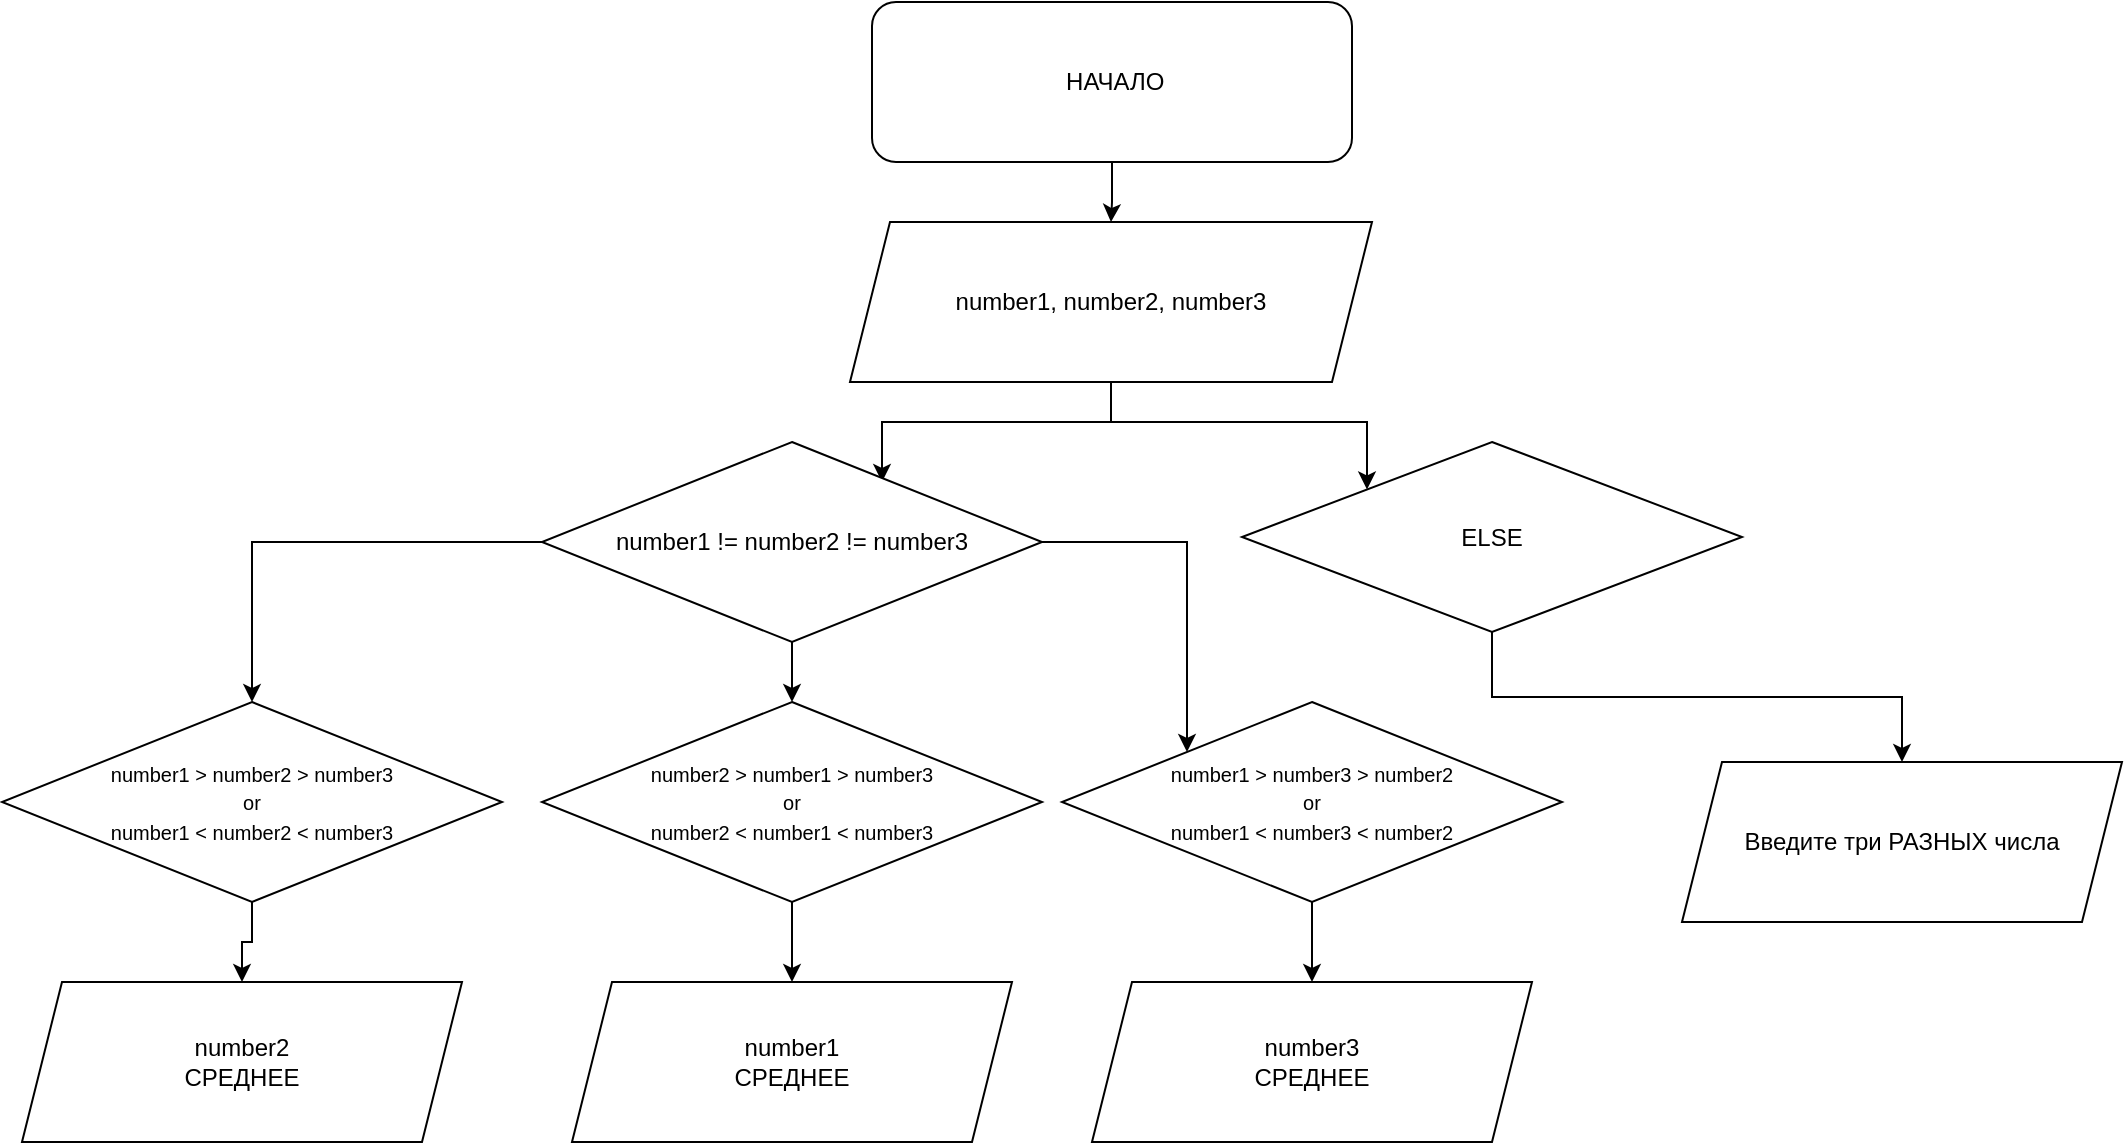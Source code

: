 <mxfile version="14.9.6" type="github">
  <diagram id="Q2XV8MUGSEjQou1wophk" name="Page-1">
    <mxGraphModel dx="1572" dy="762" grid="1" gridSize="10" guides="1" tooltips="1" connect="1" arrows="1" fold="1" page="1" pageScale="1" pageWidth="1169" pageHeight="827" math="0" shadow="0">
      <root>
        <mxCell id="0" />
        <mxCell id="1" parent="0" />
        <mxCell id="If8HnV9fK6iY-Kx1lE8Q-12" value="" style="edgeStyle=orthogonalEdgeStyle;rounded=0;orthogonalLoop=1;jettySize=auto;html=1;" edge="1" parent="1" source="If8HnV9fK6iY-Kx1lE8Q-1" target="If8HnV9fK6iY-Kx1lE8Q-2">
          <mxGeometry relative="1" as="geometry" />
        </mxCell>
        <mxCell id="If8HnV9fK6iY-Kx1lE8Q-1" value="&amp;nbsp;НАЧАЛО" style="rounded=1;whiteSpace=wrap;html=1;" vertex="1" parent="1">
          <mxGeometry x="465" y="40" width="240" height="80" as="geometry" />
        </mxCell>
        <mxCell id="If8HnV9fK6iY-Kx1lE8Q-8" style="edgeStyle=orthogonalEdgeStyle;rounded=0;orthogonalLoop=1;jettySize=auto;html=1;entryX=0.68;entryY=0.2;entryDx=0;entryDy=0;entryPerimeter=0;" edge="1" parent="1" source="If8HnV9fK6iY-Kx1lE8Q-2" target="If8HnV9fK6iY-Kx1lE8Q-3">
          <mxGeometry relative="1" as="geometry" />
        </mxCell>
        <mxCell id="If8HnV9fK6iY-Kx1lE8Q-13" style="edgeStyle=orthogonalEdgeStyle;rounded=0;orthogonalLoop=1;jettySize=auto;html=1;entryX=0;entryY=0;entryDx=0;entryDy=0;" edge="1" parent="1" source="If8HnV9fK6iY-Kx1lE8Q-2" target="If8HnV9fK6iY-Kx1lE8Q-4">
          <mxGeometry relative="1" as="geometry" />
        </mxCell>
        <mxCell id="If8HnV9fK6iY-Kx1lE8Q-2" value="number1, number2, number3" style="shape=parallelogram;perimeter=parallelogramPerimeter;whiteSpace=wrap;html=1;fixedSize=1;" vertex="1" parent="1">
          <mxGeometry x="454" y="150" width="261" height="80" as="geometry" />
        </mxCell>
        <mxCell id="If8HnV9fK6iY-Kx1lE8Q-9" style="edgeStyle=orthogonalEdgeStyle;rounded=0;orthogonalLoop=1;jettySize=auto;html=1;" edge="1" parent="1" source="If8HnV9fK6iY-Kx1lE8Q-3" target="If8HnV9fK6iY-Kx1lE8Q-5">
          <mxGeometry relative="1" as="geometry" />
        </mxCell>
        <mxCell id="If8HnV9fK6iY-Kx1lE8Q-10" value="" style="edgeStyle=orthogonalEdgeStyle;rounded=0;orthogonalLoop=1;jettySize=auto;html=1;" edge="1" parent="1" source="If8HnV9fK6iY-Kx1lE8Q-3" target="If8HnV9fK6iY-Kx1lE8Q-6">
          <mxGeometry relative="1" as="geometry" />
        </mxCell>
        <mxCell id="If8HnV9fK6iY-Kx1lE8Q-11" style="edgeStyle=orthogonalEdgeStyle;rounded=0;orthogonalLoop=1;jettySize=auto;html=1;entryX=0;entryY=0;entryDx=0;entryDy=0;" edge="1" parent="1" source="If8HnV9fK6iY-Kx1lE8Q-3" target="If8HnV9fK6iY-Kx1lE8Q-7">
          <mxGeometry relative="1" as="geometry" />
        </mxCell>
        <mxCell id="If8HnV9fK6iY-Kx1lE8Q-3" value="number1 != number2 != number3" style="rhombus;whiteSpace=wrap;html=1;" vertex="1" parent="1">
          <mxGeometry x="300" y="260" width="250" height="100" as="geometry" />
        </mxCell>
        <mxCell id="If8HnV9fK6iY-Kx1lE8Q-18" style="edgeStyle=orthogonalEdgeStyle;rounded=0;orthogonalLoop=1;jettySize=auto;html=1;entryX=0.5;entryY=0;entryDx=0;entryDy=0;" edge="1" parent="1" source="If8HnV9fK6iY-Kx1lE8Q-4" target="If8HnV9fK6iY-Kx1lE8Q-17">
          <mxGeometry relative="1" as="geometry" />
        </mxCell>
        <mxCell id="If8HnV9fK6iY-Kx1lE8Q-4" value="ELSE" style="rhombus;whiteSpace=wrap;html=1;" vertex="1" parent="1">
          <mxGeometry x="650" y="260" width="250" height="95" as="geometry" />
        </mxCell>
        <mxCell id="If8HnV9fK6iY-Kx1lE8Q-19" value="" style="edgeStyle=orthogonalEdgeStyle;rounded=0;orthogonalLoop=1;jettySize=auto;html=1;" edge="1" parent="1" source="If8HnV9fK6iY-Kx1lE8Q-5" target="If8HnV9fK6iY-Kx1lE8Q-14">
          <mxGeometry relative="1" as="geometry" />
        </mxCell>
        <mxCell id="If8HnV9fK6iY-Kx1lE8Q-5" value="&lt;font style=&quot;font-size: 10px&quot;&gt;number1 &amp;gt; number2 &amp;gt; number3&lt;br&gt;or&lt;br&gt;number1 &amp;lt; number2 &amp;lt; number3&lt;/font&gt;" style="rhombus;whiteSpace=wrap;html=1;" vertex="1" parent="1">
          <mxGeometry x="30" y="390" width="250" height="100" as="geometry" />
        </mxCell>
        <mxCell id="If8HnV9fK6iY-Kx1lE8Q-20" value="" style="edgeStyle=orthogonalEdgeStyle;rounded=0;orthogonalLoop=1;jettySize=auto;html=1;" edge="1" parent="1" source="If8HnV9fK6iY-Kx1lE8Q-6" target="If8HnV9fK6iY-Kx1lE8Q-15">
          <mxGeometry relative="1" as="geometry" />
        </mxCell>
        <mxCell id="If8HnV9fK6iY-Kx1lE8Q-6" value="&lt;font style=&quot;font-size: 10px&quot;&gt;number2 &amp;gt; number1 &amp;gt; number3&lt;br&gt;or&lt;br&gt;number2 &amp;lt; number1 &amp;lt; number3&lt;/font&gt;" style="rhombus;whiteSpace=wrap;html=1;" vertex="1" parent="1">
          <mxGeometry x="300" y="390" width="250" height="100" as="geometry" />
        </mxCell>
        <mxCell id="If8HnV9fK6iY-Kx1lE8Q-21" value="" style="edgeStyle=orthogonalEdgeStyle;rounded=0;orthogonalLoop=1;jettySize=auto;html=1;" edge="1" parent="1" source="If8HnV9fK6iY-Kx1lE8Q-7" target="If8HnV9fK6iY-Kx1lE8Q-16">
          <mxGeometry relative="1" as="geometry" />
        </mxCell>
        <mxCell id="If8HnV9fK6iY-Kx1lE8Q-7" value="&lt;font style=&quot;font-size: 10px&quot;&gt;number1 &amp;gt; number3 &amp;gt; number2&lt;br&gt;or&lt;br&gt;number1 &amp;lt; number3 &amp;lt; number2&lt;/font&gt;" style="rhombus;whiteSpace=wrap;html=1;" vertex="1" parent="1">
          <mxGeometry x="560" y="390" width="250" height="100" as="geometry" />
        </mxCell>
        <mxCell id="If8HnV9fK6iY-Kx1lE8Q-14" value="number2&lt;br&gt;СРЕДНЕЕ" style="shape=parallelogram;perimeter=parallelogramPerimeter;whiteSpace=wrap;html=1;fixedSize=1;" vertex="1" parent="1">
          <mxGeometry x="40" y="530" width="220" height="80" as="geometry" />
        </mxCell>
        <mxCell id="If8HnV9fK6iY-Kx1lE8Q-15" value="&lt;span&gt;number1&lt;/span&gt;&lt;br&gt;&lt;span&gt;СРЕДНЕЕ&lt;/span&gt;" style="shape=parallelogram;perimeter=parallelogramPerimeter;whiteSpace=wrap;html=1;fixedSize=1;" vertex="1" parent="1">
          <mxGeometry x="315" y="530" width="220" height="80" as="geometry" />
        </mxCell>
        <mxCell id="If8HnV9fK6iY-Kx1lE8Q-16" value="&lt;span&gt;number3&lt;/span&gt;&lt;br&gt;&lt;span&gt;СРЕДНЕЕ&lt;/span&gt;" style="shape=parallelogram;perimeter=parallelogramPerimeter;whiteSpace=wrap;html=1;fixedSize=1;" vertex="1" parent="1">
          <mxGeometry x="575" y="530" width="220" height="80" as="geometry" />
        </mxCell>
        <mxCell id="If8HnV9fK6iY-Kx1lE8Q-17" value="Введите три РАЗНЫХ числа" style="shape=parallelogram;perimeter=parallelogramPerimeter;whiteSpace=wrap;html=1;fixedSize=1;" vertex="1" parent="1">
          <mxGeometry x="870" y="420" width="220" height="80" as="geometry" />
        </mxCell>
      </root>
    </mxGraphModel>
  </diagram>
</mxfile>
